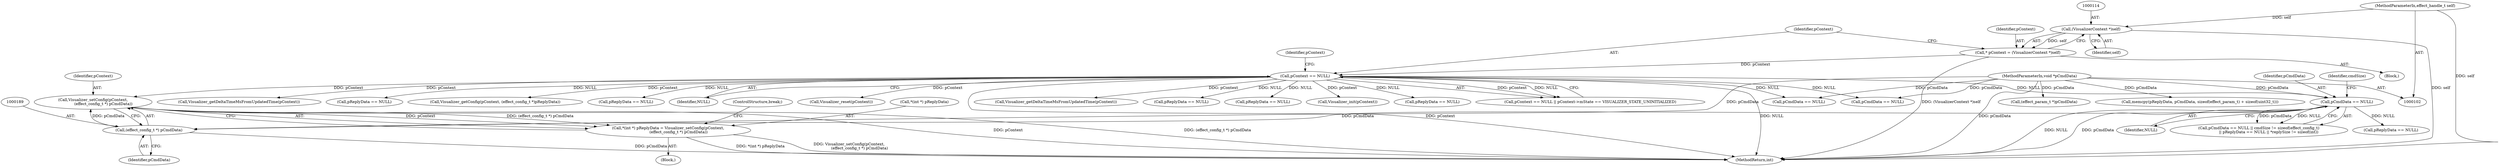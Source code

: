 digraph "0_Android_aeea52da00d210587fb3ed895de3d5f2e0264c88_11@pointer" {
"1000186" [label="(Call,Visualizer_setConfig(pContext,\n                 (effect_config_t *) pCmdData))"];
"1000119" [label="(Call,pContext == NULL)"];
"1000111" [label="(Call,* pContext = (VisualizerContext *)self)"];
"1000113" [label="(Call,(VisualizerContext *)self)"];
"1000103" [label="(MethodParameterIn,effect_handle_t self)"];
"1000188" [label="(Call,(effect_config_t *) pCmdData)"];
"1000160" [label="(Call,pCmdData == NULL)"];
"1000106" [label="(MethodParameterIn,void *pCmdData)"];
"1000181" [label="(Call,*(int *) pReplyData = Visualizer_setConfig(pContext,\n                 (effect_config_t *) pCmdData))"];
"1000801" [label="(Call,Visualizer_getDeltaTimeMsFromUpdatedTime(pContext))"];
"1000112" [label="(Identifier,pContext)"];
"1000161" [label="(Identifier,pCmdData)"];
"1000195" [label="(Call,pReplyData == NULL)"];
"1000115" [label="(Identifier,self)"];
"1000207" [label="(Call,Visualizer_getConfig(pContext, (effect_config_t *)pReplyData))"];
"1000299" [label="(Call,pCmdData == NULL)"];
"1000191" [label="(ControlStructure,break;)"];
"1000160" [label="(Call,pCmdData == NULL)"];
"1000186" [label="(Call,Visualizer_setConfig(pContext,\n                 (effect_config_t *) pCmdData))"];
"1000169" [label="(Call,pReplyData == NULL)"];
"1000996" [label="(MethodReturn,int)"];
"1000508" [label="(Call,(effect_param_t *)pCmdData)"];
"1000119" [label="(Call,pContext == NULL)"];
"1000133" [label="(Block,)"];
"1000182" [label="(Call,*(int *) pReplyData)"];
"1000187" [label="(Identifier,pContext)"];
"1000621" [label="(Call,pReplyData == NULL)"];
"1000165" [label="(Identifier,cmdSize)"];
"1000188" [label="(Call,(effect_config_t *) pCmdData)"];
"1000121" [label="(Identifier,NULL)"];
"1000214" [label="(Call,Visualizer_reset(pContext))"];
"1000642" [label="(Call,Visualizer_getDeltaTimeMsFromUpdatedTime(pContext))"];
"1000220" [label="(Call,pReplyData == NULL)"];
"1000470" [label="(Call,pCmdData == NULL)"];
"1000111" [label="(Call,* pContext = (VisualizerContext *)self)"];
"1000137" [label="(Call,pReplyData == NULL)"];
"1000159" [label="(Call,pCmdData == NULL || cmdSize != sizeof(effect_config_t)\n                || pReplyData == NULL || *replySize != sizeof(int))"];
"1000181" [label="(Call,*(int *) pReplyData = Visualizer_setConfig(pContext,\n                 (effect_config_t *) pCmdData))"];
"1000162" [label="(Identifier,NULL)"];
"1000120" [label="(Identifier,pContext)"];
"1000124" [label="(Identifier,pContext)"];
"1000190" [label="(Identifier,pCmdData)"];
"1000154" [label="(Call,Visualizer_init(pContext))"];
"1000103" [label="(MethodParameterIn,effect_handle_t self)"];
"1000333" [label="(Call,memcpy(pReplyData, pCmdData, sizeof(effect_param_t) + sizeof(uint32_t)))"];
"1000259" [label="(Call,pReplyData == NULL)"];
"1000109" [label="(Block,)"];
"1000118" [label="(Call,pContext == NULL || pContext->mState == VISUALIZER_STATE_UNINITIALIZED)"];
"1000113" [label="(Call,(VisualizerContext *)self)"];
"1000106" [label="(MethodParameterIn,void *pCmdData)"];
"1000186" -> "1000181"  [label="AST: "];
"1000186" -> "1000188"  [label="CFG: "];
"1000187" -> "1000186"  [label="AST: "];
"1000188" -> "1000186"  [label="AST: "];
"1000181" -> "1000186"  [label="CFG: "];
"1000186" -> "1000996"  [label="DDG: (effect_config_t *) pCmdData"];
"1000186" -> "1000996"  [label="DDG: pContext"];
"1000186" -> "1000181"  [label="DDG: pContext"];
"1000186" -> "1000181"  [label="DDG: (effect_config_t *) pCmdData"];
"1000119" -> "1000186"  [label="DDG: pContext"];
"1000188" -> "1000186"  [label="DDG: pCmdData"];
"1000119" -> "1000118"  [label="AST: "];
"1000119" -> "1000121"  [label="CFG: "];
"1000120" -> "1000119"  [label="AST: "];
"1000121" -> "1000119"  [label="AST: "];
"1000124" -> "1000119"  [label="CFG: "];
"1000118" -> "1000119"  [label="CFG: "];
"1000119" -> "1000996"  [label="DDG: NULL"];
"1000119" -> "1000996"  [label="DDG: pContext"];
"1000119" -> "1000118"  [label="DDG: pContext"];
"1000119" -> "1000118"  [label="DDG: NULL"];
"1000111" -> "1000119"  [label="DDG: pContext"];
"1000119" -> "1000137"  [label="DDG: NULL"];
"1000119" -> "1000154"  [label="DDG: pContext"];
"1000119" -> "1000160"  [label="DDG: NULL"];
"1000119" -> "1000195"  [label="DDG: NULL"];
"1000119" -> "1000207"  [label="DDG: pContext"];
"1000119" -> "1000214"  [label="DDG: pContext"];
"1000119" -> "1000220"  [label="DDG: NULL"];
"1000119" -> "1000259"  [label="DDG: NULL"];
"1000119" -> "1000299"  [label="DDG: NULL"];
"1000119" -> "1000470"  [label="DDG: NULL"];
"1000119" -> "1000621"  [label="DDG: NULL"];
"1000119" -> "1000642"  [label="DDG: pContext"];
"1000119" -> "1000801"  [label="DDG: pContext"];
"1000111" -> "1000109"  [label="AST: "];
"1000111" -> "1000113"  [label="CFG: "];
"1000112" -> "1000111"  [label="AST: "];
"1000113" -> "1000111"  [label="AST: "];
"1000120" -> "1000111"  [label="CFG: "];
"1000111" -> "1000996"  [label="DDG: (VisualizerContext *)self"];
"1000113" -> "1000111"  [label="DDG: self"];
"1000113" -> "1000115"  [label="CFG: "];
"1000114" -> "1000113"  [label="AST: "];
"1000115" -> "1000113"  [label="AST: "];
"1000113" -> "1000996"  [label="DDG: self"];
"1000103" -> "1000113"  [label="DDG: self"];
"1000103" -> "1000102"  [label="AST: "];
"1000103" -> "1000996"  [label="DDG: self"];
"1000188" -> "1000190"  [label="CFG: "];
"1000189" -> "1000188"  [label="AST: "];
"1000190" -> "1000188"  [label="AST: "];
"1000188" -> "1000996"  [label="DDG: pCmdData"];
"1000160" -> "1000188"  [label="DDG: pCmdData"];
"1000106" -> "1000188"  [label="DDG: pCmdData"];
"1000160" -> "1000159"  [label="AST: "];
"1000160" -> "1000162"  [label="CFG: "];
"1000161" -> "1000160"  [label="AST: "];
"1000162" -> "1000160"  [label="AST: "];
"1000165" -> "1000160"  [label="CFG: "];
"1000159" -> "1000160"  [label="CFG: "];
"1000160" -> "1000996"  [label="DDG: NULL"];
"1000160" -> "1000996"  [label="DDG: pCmdData"];
"1000160" -> "1000159"  [label="DDG: pCmdData"];
"1000160" -> "1000159"  [label="DDG: NULL"];
"1000106" -> "1000160"  [label="DDG: pCmdData"];
"1000160" -> "1000169"  [label="DDG: NULL"];
"1000106" -> "1000102"  [label="AST: "];
"1000106" -> "1000996"  [label="DDG: pCmdData"];
"1000106" -> "1000299"  [label="DDG: pCmdData"];
"1000106" -> "1000333"  [label="DDG: pCmdData"];
"1000106" -> "1000470"  [label="DDG: pCmdData"];
"1000106" -> "1000508"  [label="DDG: pCmdData"];
"1000181" -> "1000133"  [label="AST: "];
"1000182" -> "1000181"  [label="AST: "];
"1000191" -> "1000181"  [label="CFG: "];
"1000181" -> "1000996"  [label="DDG: *(int *) pReplyData"];
"1000181" -> "1000996"  [label="DDG: Visualizer_setConfig(pContext,\n                 (effect_config_t *) pCmdData)"];
}
